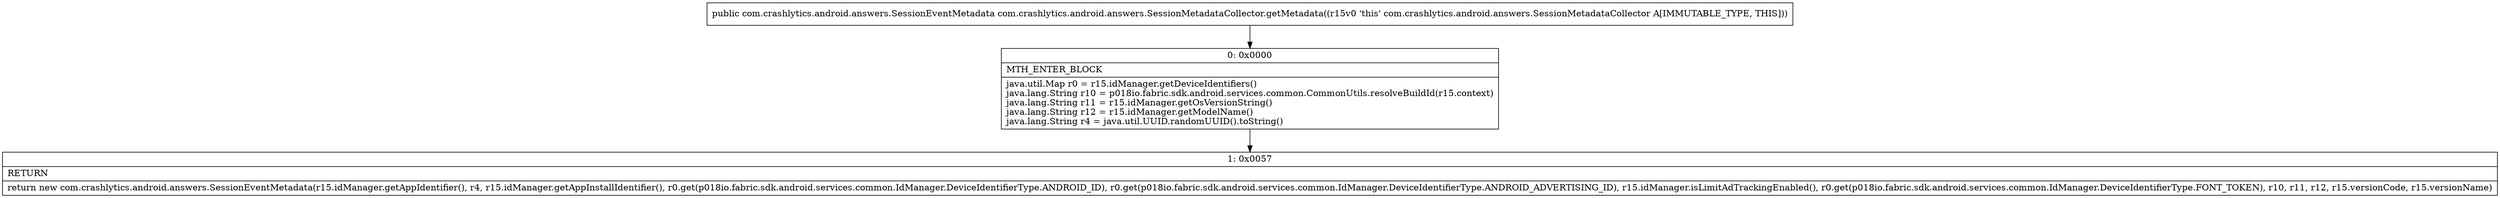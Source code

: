 digraph "CFG forcom.crashlytics.android.answers.SessionMetadataCollector.getMetadata()Lcom\/crashlytics\/android\/answers\/SessionEventMetadata;" {
Node_0 [shape=record,label="{0\:\ 0x0000|MTH_ENTER_BLOCK\l|java.util.Map r0 = r15.idManager.getDeviceIdentifiers()\ljava.lang.String r10 = p018io.fabric.sdk.android.services.common.CommonUtils.resolveBuildId(r15.context)\ljava.lang.String r11 = r15.idManager.getOsVersionString()\ljava.lang.String r12 = r15.idManager.getModelName()\ljava.lang.String r4 = java.util.UUID.randomUUID().toString()\l}"];
Node_1 [shape=record,label="{1\:\ 0x0057|RETURN\l|return new com.crashlytics.android.answers.SessionEventMetadata(r15.idManager.getAppIdentifier(), r4, r15.idManager.getAppInstallIdentifier(), r0.get(p018io.fabric.sdk.android.services.common.IdManager.DeviceIdentifierType.ANDROID_ID), r0.get(p018io.fabric.sdk.android.services.common.IdManager.DeviceIdentifierType.ANDROID_ADVERTISING_ID), r15.idManager.isLimitAdTrackingEnabled(), r0.get(p018io.fabric.sdk.android.services.common.IdManager.DeviceIdentifierType.FONT_TOKEN), r10, r11, r12, r15.versionCode, r15.versionName)\l}"];
MethodNode[shape=record,label="{public com.crashlytics.android.answers.SessionEventMetadata com.crashlytics.android.answers.SessionMetadataCollector.getMetadata((r15v0 'this' com.crashlytics.android.answers.SessionMetadataCollector A[IMMUTABLE_TYPE, THIS])) }"];
MethodNode -> Node_0;
Node_0 -> Node_1;
}

